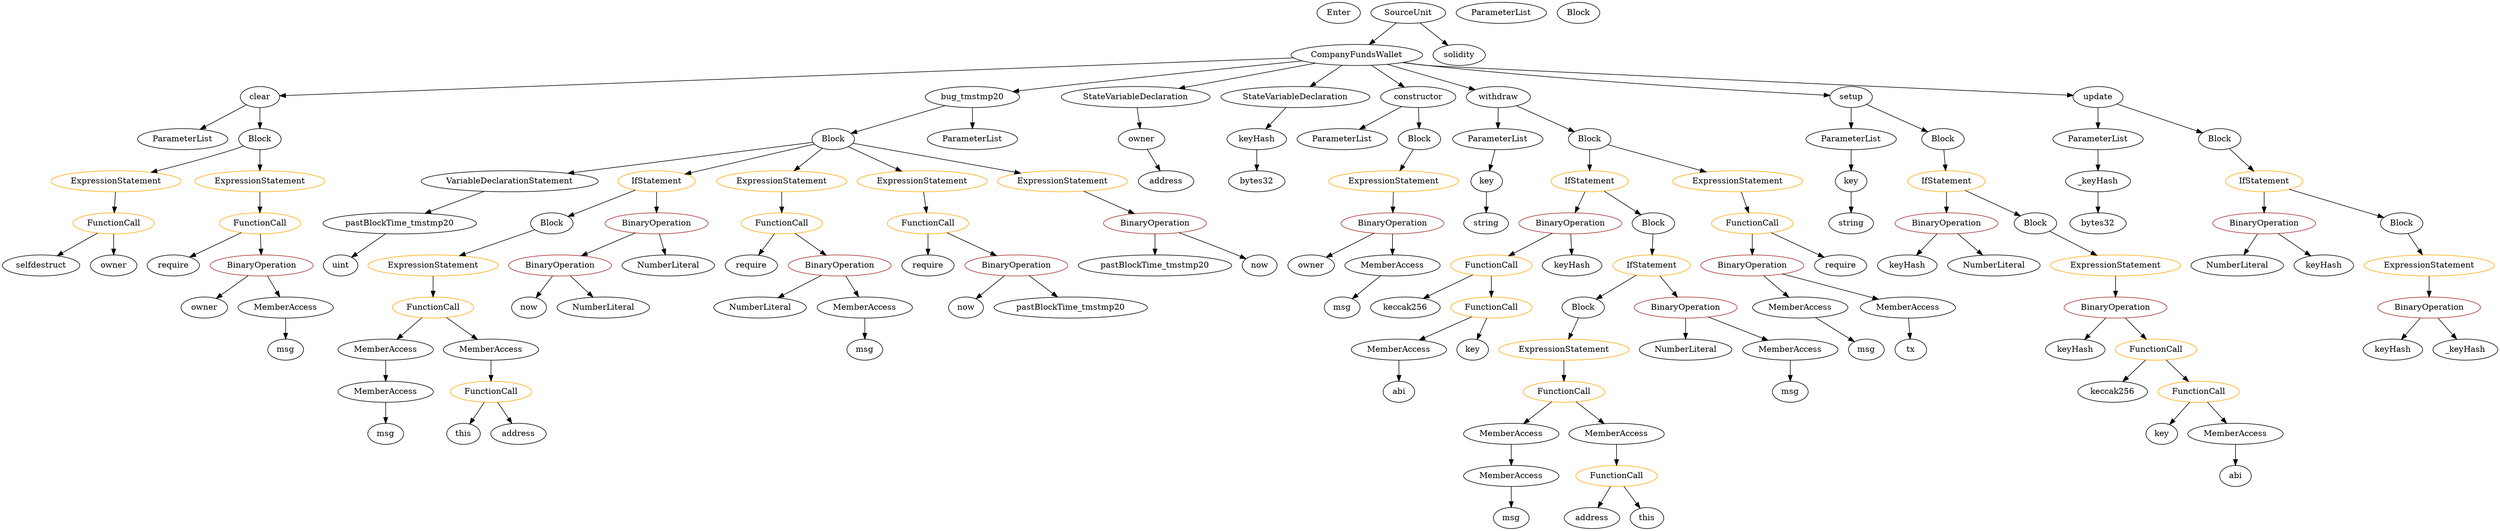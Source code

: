 strict digraph {
	graph [bb="0,0,3588.1,900"];
	node [label="\N"];
	Enter	[height=0.5,
		pos="1925.6,882",
		width=0.83628];
	Identifier_key_1	[color=black,
		height=0.5,
		label=key,
		pos="3109.6,162",
		width=0.75];
	FunctionDefinition_clear	[color=black,
		height=0.5,
		label=clear,
		pos="367.56,738",
		width=0.78084];
	ParameterList_Unnamed_4	[color=black,
		height=0.5,
		label=ParameterList,
		pos="255.56,666",
		width=1.7095];
	FunctionDefinition_clear -> ParameterList_Unnamed_4	[pos="e,280.62,682.66 347.79,724.65 331.93,714.73 309.27,700.57 290.38,688.76"];
	Block_Unnamed_8	[color=black,
		height=0.5,
		label=Block,
		pos="367.56,666",
		width=0.90558];
	FunctionDefinition_clear -> Block_Unnamed_8	[pos="e,367.56,684.1 367.56,719.7 367.56,712.41 367.56,703.73 367.56,695.54"];
	NumberLiteral_Unnamed	[color=black,
		height=0.5,
		label=NumberLiteral,
		pos="2437.6,306",
		width=1.765];
	VariableDeclarationStatement_Unnamed	[color=black,
		height=0.5,
		label=VariableDeclarationStatement,
		pos="667.56,594",
		width=3.3174];
	VariableDeclaration_pastBlockTime_tmstmp20	[color=black,
		height=0.5,
		label=pastBlockTime_tmstmp20,
		pos="581.56,522",
		width=3.0263];
	VariableDeclarationStatement_Unnamed -> VariableDeclaration_pastBlockTime_tmstmp20	[pos="e,602.48,540.03 646.74,576.05 636.05,567.35 622.83,556.59 611.1,547.04"];
	MemberAccess_Unnamed_3	[color=black,
		height=0.5,
		label=MemberAccess,
		pos="2020.6,306",
		width=1.9174];
	Identifier_abi	[color=black,
		height=0.5,
		label=abi,
		pos="2020.6,234",
		width=0.75];
	MemberAccess_Unnamed_3 -> Identifier_abi	[pos="e,2020.6,252.1 2020.6,287.7 2020.6,280.41 2020.6,271.73 2020.6,263.54"];
	Block_Unnamed_11	[color=black,
		height=0.5,
		label=Block,
		pos="791.56,522",
		width=0.90558];
	ExpressionStatement_Unnamed_10	[color=orange,
		height=0.5,
		label=ExpressionStatement,
		pos="622.56,450",
		width=2.458];
	Block_Unnamed_11 -> ExpressionStatement_Unnamed_10	[pos="e,660.41,466.68 765.89,510.37 740.78,499.97 701.91,483.87 670.98,471.06"];
	ElementaryTypeName_string_1	[color=black,
		height=0.5,
		label=string,
		pos="2665.6,522",
		width=0.864];
	ParameterList_Unnamed	[color=black,
		height=0.5,
		label=ParameterList,
		pos="1927.6,666",
		width=1.7095];
	Identifier_require_3	[color=black,
		height=0.5,
		label=require,
		pos="1323.6,450",
		width=1.0026];
	IfStatement_Unnamed	[color=orange,
		height=0.5,
		label=IfStatement,
		pos="2283.6,594",
		width=1.4739];
	BinaryOperation_Unnamed_2	[color=brown,
		height=0.5,
		label=BinaryOperation,
		pos="2263.6,522",
		width=1.9867];
	IfStatement_Unnamed -> BinaryOperation_Unnamed_2	[pos="e,2268.4,540.1 2278.6,575.7 2276.5,568.24 2273.9,559.32 2271.5,550.97"];
	Block_Unnamed_2	[color=black,
		height=0.5,
		label=Block,
		pos="2385.6,522",
		width=0.90558];
	IfStatement_Unnamed -> Block_Unnamed_2	[pos="e,2365.8,536.53 2306.4,577.29 2321.2,567.14 2340.6,553.85 2356.5,542.96"];
	ExpressionStatement_Unnamed_4	[color=orange,
		height=0.5,
		label=ExpressionStatement,
		pos="3486.6,450",
		width=2.458];
	BinaryOperation_Unnamed_7	[color=brown,
		height=0.5,
		label=BinaryOperation,
		pos="3486.6,378",
		width=1.9867];
	ExpressionStatement_Unnamed_4 -> BinaryOperation_Unnamed_7	[pos="e,3486.6,396.1 3486.6,431.7 3486.6,424.41 3486.6,415.73 3486.6,407.54"];
	BinaryOperation_Unnamed_13	[color=brown,
		height=0.5,
		label=BinaryOperation,
		pos="800.56,450",
		width=1.9867];
	Identifier_now_2	[color=black,
		height=0.5,
		label=now,
		pos="779.56,378",
		width=0.75];
	BinaryOperation_Unnamed_13 -> Identifier_now_2	[pos="e,784.69,396.1 795.37,431.7 793.13,424.24 790.46,415.32 787.95,406.97"];
	NumberLiteral_Unnamed_4	[color=black,
		height=0.5,
		label=NumberLiteral,
		pos="888.56,378",
		width=1.765];
	BinaryOperation_Unnamed_13 -> NumberLiteral_Unnamed_4	[pos="e,867.85,395.47 821.41,432.41 832.59,423.52 846.56,412.41 858.85,402.63"];
	NumberLiteral_Unnamed_3	[color=black,
		height=0.5,
		label=NumberLiteral,
		pos="1066.6,378",
		width=1.765];
	MemberAccess_Unnamed_11	[color=black,
		height=0.5,
		label=MemberAccess,
		pos="554.56,306",
		width=1.9174];
	MemberAccess_Unnamed_12	[color=black,
		height=0.5,
		label=MemberAccess,
		pos="554.56,234",
		width=1.9174];
	MemberAccess_Unnamed_11 -> MemberAccess_Unnamed_12	[pos="e,554.56,252.1 554.56,287.7 554.56,280.41 554.56,271.73 554.56,263.54"];
	Parameter__keyHash	[color=black,
		height=0.5,
		label=_keyHash,
		pos="3029.6,594",
		width=1.3214];
	ElementaryTypeName_bytes32_1	[color=black,
		height=0.5,
		label=bytes32,
		pos="3029.6,522",
		width=1.0996];
	Parameter__keyHash -> ElementaryTypeName_bytes32_1	[pos="e,3029.6,540.1 3029.6,575.7 3029.6,568.41 3029.6,559.73 3029.6,551.54"];
	Identifier_msg_4	[color=black,
		height=0.5,
		label=msg,
		pos="406.56,306",
		width=0.75];
	ParameterList_Unnamed_3	[color=black,
		height=0.5,
		label=ParameterList,
		pos="3029.6,666",
		width=1.7095];
	ParameterList_Unnamed_3 -> Parameter__keyHash	[pos="e,3029.6,612.1 3029.6,647.7 3029.6,640.41 3029.6,631.73 3029.6,623.54"];
	ElementaryTypeName_string	[color=black,
		height=0.5,
		label=string,
		pos="2142.6,522",
		width=0.864];
	Identifier_msg_2	[color=black,
		height=0.5,
		label=msg,
		pos="2588.6,234",
		width=0.75];
	ExpressionStatement_Unnamed_1	[color=orange,
		height=0.5,
		label=ExpressionStatement,
		pos="2493.6,594",
		width=2.458];
	FunctionCall_Unnamed	[color=orange,
		height=0.5,
		label=FunctionCall,
		pos="2526.6,522",
		width=1.6125];
	ExpressionStatement_Unnamed_1 -> FunctionCall_Unnamed	[pos="e,2518.5,540.1 2501.7,575.7 2505.3,568.07 2509.6,558.92 2513.6,550.4"];
	Identifier_msg_3	[color=black,
		height=0.5,
		label=msg,
		pos="2189.6,18",
		width=0.75];
	Identifier_keyHash_1	[color=black,
		height=0.5,
		label=keyHash,
		pos="2749.6,450",
		width=1.1828];
	ContractDefinition_CompanyFundsWallet	[color=black,
		height=0.5,
		label=CompanyFundsWallet,
		pos="1951.6,810",
		width=2.6105];
	ContractDefinition_CompanyFundsWallet -> FunctionDefinition_clear	[pos="e,395.84,740.25 1860.7,804.99 1561.3,791.75 613.13,749.85 407.25,740.75"];
	FunctionDefinition_bug_tmstmp20	[color=black,
		height=0.5,
		label=bug_tmstmp20,
		pos="1339.6,738",
		width=1.8481];
	ContractDefinition_CompanyFundsWallet -> FunctionDefinition_bug_tmstmp20	[pos="e,1400,745.91 1872.5,799.96 1752.6,786.24 1526.5,760.38 1411.1,747.19"];
	StateVariableDeclaration_Unnamed_1	[color=black,
		height=0.5,
		label=StateVariableDeclaration,
		pos="1644.6,738",
		width=2.8184];
	ContractDefinition_CompanyFundsWallet -> StateVariableDeclaration_Unnamed_1	[pos="e,1705.3,752.85 1892.7,795.59 1842.5,784.13 1770.1,767.62 1716.4,755.39"];
	StateVariableDeclaration_Unnamed	[color=black,
		height=0.5,
		label=StateVariableDeclaration,
		pos="1865.6,738",
		width=2.8184];
	ContractDefinition_CompanyFundsWallet -> StateVariableDeclaration_Unnamed	[pos="e,1886.5,756.03 1930.7,792.05 1920,783.35 1906.8,772.59 1895.1,763.04"];
	FunctionDefinition_constructor	[color=black,
		height=0.5,
		label=constructor,
		pos="2038.6,738",
		width=1.4877];
	ContractDefinition_CompanyFundsWallet -> FunctionDefinition_constructor	[pos="e,2018.6,755.07 1972.6,792.05 1983.8,783.09 1997.6,771.95 2009.7,762.2"];
	FunctionDefinition_withdraw	[color=black,
		height=0.5,
		label=withdraw,
		pos="2154.6,738",
		width=1.2382];
	ContractDefinition_CompanyFundsWallet -> FunctionDefinition_withdraw	[pos="e,2121.4,750.44 1995.9,793.72 2030,781.96 2076.9,765.79 2110.8,754.08"];
	FunctionDefinition_setup	[color=black,
		height=0.5,
		label=setup,
		pos="2665.6,738",
		width=0.85014];
	ContractDefinition_CompanyFundsWallet -> FunctionDefinition_setup	[pos="e,2635,740.82 2019,797.1 2030.9,795.23 2043.1,793.45 2054.6,792 2267.7,765.2 2524.5,747.72 2623.7,741.52"];
	FunctionDefinition_update	[color=black,
		height=0.5,
		label=update,
		pos="3029.6,738",
		width=0.98875];
	ContractDefinition_CompanyFundsWallet -> FunctionDefinition_update	[pos="e,2994.1,740.88 2018.2,796.91 2030.3,795.03 2042.8,793.29 2054.6,792 2077.9,789.45 2791.5,751.6 2982.8,741.47"];
	MemberAccess_Unnamed_4	[color=black,
		height=0.5,
		label=MemberAccess,
		pos="2588.6,306",
		width=1.9174];
	MemberAccess_Unnamed_4 -> Identifier_msg_2	[pos="e,2588.6,252.1 2588.6,287.7 2588.6,280.41 2588.6,271.73 2588.6,263.54"];
	IfStatement_Unnamed_2	[color=orange,
		height=0.5,
		label=IfStatement,
		pos="2804.6,594",
		width=1.4739];
	BinaryOperation_Unnamed_4	[color=brown,
		height=0.5,
		label=BinaryOperation,
		pos="2804.6,522",
		width=1.9867];
	IfStatement_Unnamed_2 -> BinaryOperation_Unnamed_4	[pos="e,2804.6,540.1 2804.6,575.7 2804.6,568.41 2804.6,559.73 2804.6,551.54"];
	Block_Unnamed_5	[color=black,
		height=0.5,
		label=Block,
		pos="2935.6,522",
		width=0.90558];
	IfStatement_Unnamed_2 -> Block_Unnamed_5	[pos="e,2912.9,535.09 2832,578.33 2852.7,567.3 2881,552.16 2902.8,540.5"];
	Identifier_pastBlockTime_tmstmp20_1	[color=black,
		height=0.5,
		label=pastBlockTime_tmstmp20,
		pos="1647.6,450",
		width=3.0263];
	FunctionCall_Unnamed_9	[color=orange,
		height=0.5,
		label=FunctionCall,
		pos="1126.6,522",
		width=1.6125];
	Identifier_require_2	[color=black,
		height=0.5,
		label=require,
		pos="1071.6,450",
		width=1.0026];
	FunctionCall_Unnamed_9 -> Identifier_require_2	[pos="e,1084.4,467.31 1113.2,504.05 1106.7,495.68 1098.6,485.4 1091.3,476.13"];
	BinaryOperation_Unnamed_9	[color=brown,
		height=0.5,
		label=BinaryOperation,
		pos="1197.6,450",
		width=1.9867];
	FunctionCall_Unnamed_9 -> BinaryOperation_Unnamed_9	[pos="e,1180.4,467.96 1143.4,504.41 1152,495.91 1162.7,485.37 1172.3,475.91"];
	Block_Unnamed_10	[color=black,
		height=0.5,
		label=Block,
		pos="1185.6,666",
		width=0.90558];
	FunctionDefinition_bug_tmstmp20 -> Block_Unnamed_10	[pos="e,1210,678.09 1306.5,721.98 1281.2,710.45 1246.2,694.57 1220.4,682.84"];
	ParameterList_Unnamed_6	[color=black,
		height=0.5,
		label=ParameterList,
		pos="1339.6,666",
		width=1.7095];
	FunctionDefinition_bug_tmstmp20 -> ParameterList_Unnamed_6	[pos="e,1339.6,684.1 1339.6,719.7 1339.6,712.41 1339.6,703.73 1339.6,695.54"];
	Block_Unnamed_3	[color=black,
		height=0.5,
		label=Block,
		pos="2291.6,378",
		width=0.90558];
	ExpressionStatement_Unnamed_2	[color=orange,
		height=0.5,
		label=ExpressionStatement,
		pos="2267.6,306",
		width=2.458];
	Block_Unnamed_3 -> ExpressionStatement_Unnamed_2	[pos="e,2273.5,324.28 2285.7,360.05 2283.2,352.52 2280.1,343.44 2277.1,334.94"];
	ParameterList_Unnamed_2	[color=black,
		height=0.5,
		label=ParameterList,
		pos="2665.6,666",
		width=1.7095];
	Parameter_key_1	[color=black,
		height=0.5,
		label=key,
		pos="2665.6,594",
		width=0.75];
	ParameterList_Unnamed_2 -> Parameter_key_1	[pos="e,2665.6,612.1 2665.6,647.7 2665.6,640.41 2665.6,631.73 2665.6,623.54"];
	Block_Unnamed_10 -> VariableDeclarationStatement_Unnamed	[pos="e,754.22,606.71 1153.9,660.73 1078.3,650.5 884.35,624.3 765.48,608.23"];
	IfStatement_Unnamed_4	[color=orange,
		height=0.5,
		label=IfStatement,
		pos="930.56,594",
		width=1.4739];
	Block_Unnamed_10 -> IfStatement_Unnamed_4	[pos="e,970.93,606.08 1156.8,657.11 1114.4,645.46 1034.3,623.48 981.71,609.04"];
	ExpressionStatement_Unnamed_7	[color=orange,
		height=0.5,
		label=ExpressionStatement,
		pos="1126.6,594",
		width=2.458];
	Block_Unnamed_10 -> ExpressionStatement_Unnamed_7	[pos="e,1140.7,611.8 1172.2,649.12 1165.1,640.68 1156.1,630.1 1148.1,620.55"];
	ExpressionStatement_Unnamed_8	[color=orange,
		height=0.5,
		label=ExpressionStatement,
		pos="1321.6,594",
		width=2.458];
	Block_Unnamed_10 -> ExpressionStatement_Unnamed_8	[pos="e,1290.1,611.2 1208.9,652.97 1228.5,642.92 1256.7,628.36 1280.1,616.34"];
	ExpressionStatement_Unnamed_9	[color=orange,
		height=0.5,
		label=ExpressionStatement,
		pos="1516.6,594",
		width=2.458];
	Block_Unnamed_10 -> ExpressionStatement_Unnamed_9	[pos="e,1456.8,607.63 1215.8,658.6 1267.5,647.66 1374.3,625.08 1445.7,609.98"];
	BinaryOperation_Unnamed_4 -> Identifier_keyHash_1	[pos="e,2762.4,467.31 2791.2,504.05 2784.7,495.68 2776.6,485.4 2769.3,476.13"];
	NumberLiteral_Unnamed_1	[color=black,
		height=0.5,
		label=NumberLiteral,
		pos="2873.6,450",
		width=1.765];
	BinaryOperation_Unnamed_4 -> NumberLiteral_Unnamed_1	[pos="e,2857,467.79 2821.3,504.05 2829.6,495.63 2839.8,485.28 2848.9,475.97"];
	ElementaryTypeName_address	[color=black,
		height=0.5,
		label=address,
		pos="1662.6,594",
		width=1.0996];
	Identifier_msg_5	[color=black,
		height=0.5,
		label=msg,
		pos="1217.6,306",
		width=0.75];
	NumberLiteral_Unnamed_2	[color=black,
		height=0.5,
		label=NumberLiteral,
		pos="3213.6,450",
		width=1.765];
	Identifier_keyHash_2	[color=black,
		height=0.5,
		label=keyHash,
		pos="2984.6,306",
		width=1.1828];
	MemberAccess_Unnamed_10	[color=black,
		height=0.5,
		label=MemberAccess,
		pos="1217.6,378",
		width=1.9174];
	MemberAccess_Unnamed_10 -> Identifier_msg_5	[pos="e,1217.6,324.1 1217.6,359.7 1217.6,352.41 1217.6,343.73 1217.6,335.54"];
	Parameter_key_1 -> ElementaryTypeName_string_1	[pos="e,2665.6,540.1 2665.6,575.7 2665.6,568.41 2665.6,559.73 2665.6,551.54"];
	Parameter_key	[color=black,
		height=0.5,
		label=key,
		pos="2146.6,594",
		width=0.75];
	Parameter_key -> ElementaryTypeName_string	[pos="e,2143.5,540.1 2145.6,575.7 2145.2,568.41 2144.7,559.73 2144.2,551.54"];
	VariableDeclaration_owner	[color=black,
		height=0.5,
		label=owner,
		pos="1659.6,666",
		width=0.93331];
	StateVariableDeclaration_Unnamed_1 -> VariableDeclaration_owner	[pos="e,1655.9,684.1 1648.3,719.7 1649.8,712.32 1651.7,703.52 1653.5,695.25"];
	FunctionCall_Unnamed_4	[color=orange,
		height=0.5,
		label=FunctionCall,
		pos="2345.6,90",
		width=1.6125];
	ElementaryTypeName_address_1	[color=black,
		height=0.5,
		label=address,
		pos="2309.6,18",
		width=1.0996];
	FunctionCall_Unnamed_4 -> ElementaryTypeName_address_1	[pos="e,2318.2,35.789 2336.8,72.055 2332.8,64.231 2327.9,54.748 2323.4,45.977"];
	Identifier_this	[color=black,
		height=0.5,
		label=this,
		pos="2394.6,18",
		width=0.75];
	FunctionCall_Unnamed_4 -> Identifier_this	[pos="e,2383.5,34.829 2357.4,72.055 2363.3,63.646 2370.5,53.323 2377,44.025"];
	ElementaryTypeName_bytes32	[color=black,
		height=0.5,
		label=bytes32,
		pos="1805.6,594",
		width=1.0996];
	VariableDeclaration_owner -> ElementaryTypeName_address	[pos="e,1661.8,612.1 1660.3,647.7 1660.6,640.41 1661,631.73 1661.3,623.54"];
	BinaryOperation_Unnamed_11	[color=brown,
		height=0.5,
		label=BinaryOperation,
		pos="1647.6,522",
		width=1.9867];
	BinaryOperation_Unnamed_11 -> Identifier_pastBlockTime_tmstmp20_1	[pos="e,1647.6,468.1 1647.6,503.7 1647.6,496.41 1647.6,487.73 1647.6,479.54"];
	Identifier_now_1	[color=black,
		height=0.5,
		label=now,
		pos="1801.6,450",
		width=0.75];
	BinaryOperation_Unnamed_11 -> Identifier_now_1	[pos="e,1779.9,461.32 1682,505.75 1705.6,495.25 1737.5,480.92 1765.6,468 1766.9,467.4 1768.2,466.78 1769.5,466.16"];
	Block_Unnamed_4	[color=black,
		height=0.5,
		label=Block,
		pos="2800.6,666",
		width=0.90558];
	Block_Unnamed_4 -> IfStatement_Unnamed_2	[pos="e,2803.6,612.1 2801.5,647.7 2802,640.41 2802.5,631.73 2802.9,623.54"];
	BinaryOperation_Unnamed_9 -> NumberLiteral_Unnamed_3	[pos="e,1095.4,394.42 1168.2,433.29 1149.7,423.4 1125.6,410.53 1105.5,399.8"];
	BinaryOperation_Unnamed_9 -> MemberAccess_Unnamed_10	[pos="e,1212.7,396.1 1202.5,431.7 1204.6,424.24 1207.2,415.32 1209.6,406.97"];
	VariableDeclaration_keyHash	[color=black,
		height=0.5,
		label=keyHash,
		pos="1805.6,666",
		width=1.1828];
	StateVariableDeclaration_Unnamed -> VariableDeclaration_keyHash	[pos="e,1819.5,683.31 1851,720.05 1843.8,711.59 1834.9,701.19 1826.9,691.84"];
	BinaryOperation_Unnamed_6	[color=brown,
		height=0.5,
		label=BinaryOperation,
		pos="3251.6,522",
		width=1.9867];
	BinaryOperation_Unnamed_6 -> NumberLiteral_Unnamed_2	[pos="e,3222.8,468.1 3242.2,503.7 3238,495.98 3232.9,486.71 3228.3,478.11"];
	Identifier_keyHash_3	[color=black,
		height=0.5,
		label=keyHash,
		pos="3337.6,450",
		width=1.1828];
	BinaryOperation_Unnamed_6 -> Identifier_keyHash_3	[pos="e,3318.5,466.51 3271.9,504.41 3283.3,495.17 3297.6,483.54 3309.9,473.49"];
	Block_Unnamed	[color=black,
		height=0.5,
		label=Block,
		pos="2039.6,666",
		width=0.90558];
	ExpressionStatement_Unnamed	[color=orange,
		height=0.5,
		label=ExpressionStatement,
		pos="2010.6,594",
		width=2.458];
	Block_Unnamed -> ExpressionStatement_Unnamed	[pos="e,2017.7,612.28 2032.5,648.05 2029.4,640.43 2025.6,631.23 2022,622.65"];
	BinaryOperation_Unnamed_3	[color=brown,
		height=0.5,
		label=BinaryOperation,
		pos="2437.6,378",
		width=1.9867];
	BinaryOperation_Unnamed_3 -> NumberLiteral_Unnamed	[pos="e,2437.6,324.1 2437.6,359.7 2437.6,352.41 2437.6,343.73 2437.6,335.54"];
	BinaryOperation_Unnamed_3 -> MemberAccess_Unnamed_4	[pos="e,2555.8,322.21 2470.7,361.64 2492.7,351.44 2521.8,337.94 2545.6,326.92"];
	SourceUnit_Unnamed	[color=black,
		height=0.5,
		label=SourceUnit,
		pos="2026.6,882",
		width=1.46];
	SourceUnit_Unnamed -> ContractDefinition_CompanyFundsWallet	[pos="e,1969.9,828.12 2009.2,864.76 2000,856.18 1988.5,845.46 1978.2,835.86"];
	PragmaDirective_solidity	[color=black,
		height=0.5,
		label=solidity,
		pos="2101.6,810",
		width=1.0442];
	SourceUnit_Unnamed -> PragmaDirective_solidity	[pos="e,2085,826.43 2044,864.76 2053.7,855.65 2066.1,844.13 2076.8,834.09"];
	ElementaryTypeName_uint	[color=black,
		height=0.5,
		label=uint,
		pos="489.56,450",
		width=0.75];
	VariableDeclaration_pastBlockTime_tmstmp20 -> ElementaryTypeName_uint	[pos="e,507.02,464.29 559.29,504.05 546.24,494.13 529.68,481.53 515.98,471.1"];
	FunctionCall_Unnamed_1	[color=orange,
		height=0.5,
		label=FunctionCall,
		pos="2146.6,450",
		width=1.6125];
	Identifier_keccak256	[color=black,
		height=0.5,
		label=keccak256,
		pos="2020.6,378",
		width=1.3907];
	FunctionCall_Unnamed_1 -> Identifier_keccak256	[pos="e,2047,393.68 2119.2,433.81 2101,423.68 2076.8,410.24 2056.9,399.2"];
	FunctionCall_Unnamed_2	[color=orange,
		height=0.5,
		label=FunctionCall,
		pos="2146.6,378",
		width=1.6125];
	FunctionCall_Unnamed_1 -> FunctionCall_Unnamed_2	[pos="e,2146.6,396.1 2146.6,431.7 2146.6,424.41 2146.6,415.73 2146.6,407.54"];
	Identifier_keyHash	[color=black,
		height=0.5,
		label=keyHash,
		pos="2265.6,450",
		width=1.1828];
	Identifier_require_1	[color=black,
		height=0.5,
		label=require,
		pos="246.56,450",
		width=1.0026];
	BinaryOperation_Unnamed_2 -> FunctionCall_Unnamed_1	[pos="e,2172.5,466.5 2236.7,504.94 2220.6,495.29 2199.9,482.89 2182.4,472.41"];
	BinaryOperation_Unnamed_2 -> Identifier_keyHash	[pos="e,2265.1,468.1 2264.1,503.7 2264.3,496.41 2264.5,487.73 2264.7,479.54"];
	Block_Unnamed_7	[color=black,
		height=0.5,
		label=Block,
		pos="3448.6,522",
		width=0.90558];
	Block_Unnamed_7 -> ExpressionStatement_Unnamed_4	[pos="e,3477.4,467.96 3457.6,504.41 3461.9,496.51 3467.1,486.85 3471.9,477.94"];
	ExpressionStatement_Unnamed_3	[color=orange,
		height=0.5,
		label=ExpressionStatement,
		pos="3043.6,450",
		width=2.458];
	Block_Unnamed_5 -> ExpressionStatement_Unnamed_3	[pos="e,3018.1,467.49 2956.1,507.67 2971,498.03 2991.4,484.78 3008.8,473.51"];
	MemberAccess_Unnamed_5	[color=black,
		height=0.5,
		label=MemberAccess,
		pos="2189.6,162",
		width=1.9174];
	MemberAccess_Unnamed_6	[color=black,
		height=0.5,
		label=MemberAccess,
		pos="2189.6,90",
		width=1.9174];
	MemberAccess_Unnamed_5 -> MemberAccess_Unnamed_6	[pos="e,2189.6,108.1 2189.6,143.7 2189.6,136.41 2189.6,127.73 2189.6,119.54"];
	IfStatement_Unnamed_4 -> Block_Unnamed_11	[pos="e,814.8,534.7 901.76,578.5 879.42,567.24 848.41,551.63 824.98,539.83"];
	BinaryOperation_Unnamed_12	[color=brown,
		height=0.5,
		label=BinaryOperation,
		pos="930.56,522",
		width=1.9867];
	IfStatement_Unnamed_4 -> BinaryOperation_Unnamed_12	[pos="e,930.56,540.1 930.56,575.7 930.56,568.41 930.56,559.73 930.56,551.54"];
	Block_Unnamed_6	[color=black,
		height=0.5,
		label=Block,
		pos="3208.6,666",
		width=0.90558];
	IfStatement_Unnamed_3	[color=orange,
		height=0.5,
		label=IfStatement,
		pos="3251.6,594",
		width=1.4739];
	Block_Unnamed_6 -> IfStatement_Unnamed_3	[pos="e,3241.1,611.96 3218.7,648.41 3223.7,640.42 3229.7,630.64 3235.2,621.64"];
	Identifier_now	[color=black,
		height=0.5,
		label=now,
		pos="1400.6,378",
		width=0.75];
	Identifier_this_1	[color=black,
		height=0.5,
		label=this,
		pos="668.56,162",
		width=0.75];
	IfStatement_Unnamed_1	[color=orange,
		height=0.5,
		label=IfStatement,
		pos="2383.6,450",
		width=1.4739];
	Block_Unnamed_2 -> IfStatement_Unnamed_1	[pos="e,2384,468.1 2385.1,503.7 2384.9,496.41 2384.6,487.73 2384.4,479.54"];
	FunctionCall_Unnamed_8	[color=orange,
		height=0.5,
		label=FunctionCall,
		pos="158.56,522",
		width=1.6125];
	Identifier_selfdestruct	[color=black,
		height=0.5,
		label=selfdestruct,
		pos="53.559,450",
		width=1.4877];
	FunctionCall_Unnamed_8 -> Identifier_selfdestruct	[pos="e,76.929,466.58 134.73,505.12 120.4,495.56 101.96,483.27 86.276,472.81"];
	Identifier_owner_2	[color=black,
		height=0.5,
		label=owner,
		pos="158.56,450",
		width=0.93331];
	FunctionCall_Unnamed_8 -> Identifier_owner_2	[pos="e,158.56,468.1 158.56,503.7 158.56,496.41 158.56,487.73 158.56,479.54"];
	ParameterList_Unnamed_1	[color=black,
		height=0.5,
		label=ParameterList,
		pos="2153.6,666",
		width=1.7095];
	ParameterList_Unnamed_1 -> Parameter_key	[pos="e,2148.3,612.1 2151.8,647.7 2151.1,640.41 2150.2,631.73 2149.4,623.54"];
	MemberAccess_Unnamed_6 -> Identifier_msg_3	[pos="e,2189.6,36.104 2189.6,71.697 2189.6,64.407 2189.6,55.726 2189.6,47.536"];
	BinaryOperation_Unnamed_10	[color=brown,
		height=0.5,
		label=BinaryOperation,
		pos="1449.6,450",
		width=1.9867];
	BinaryOperation_Unnamed_10 -> Identifier_now	[pos="e,1411.6,394.83 1437.7,432.05 1431.8,423.65 1424.6,413.32 1418.1,404.02"];
	Identifier_pastBlockTime_tmstmp20	[color=black,
		height=0.5,
		label=pastBlockTime_tmstmp20,
		pos="1554.6,378",
		width=3.0263];
	BinaryOperation_Unnamed_10 -> Identifier_pastBlockTime_tmstmp20	[pos="e,1529.2,395.88 1473.9,432.76 1487.5,423.69 1504.7,412.22 1519.7,402.21"];
	FunctionDefinition_constructor -> ParameterList_Unnamed	[pos="e,1952.6,682.81 2014.2,721.64 1998.9,712.02 1979,699.47 1962.2,688.82"];
	FunctionDefinition_constructor -> Block_Unnamed	[pos="e,2039.3,684.1 2038.8,719.7 2038.9,712.41 2039,703.73 2039.2,695.54"];
	Identifier_owner	[color=black,
		height=0.5,
		label=owner,
		pos="1880.6,450",
		width=0.93331];
	BinaryOperation_Unnamed	[color=brown,
		height=0.5,
		label=BinaryOperation,
		pos="2001.6,522",
		width=1.9867];
	ExpressionStatement_Unnamed -> BinaryOperation_Unnamed	[pos="e,2003.8,540.1 2008.3,575.7 2007.4,568.32 2006.3,559.52 2005.2,551.25"];
	Identifier_keccak256_1	[color=black,
		height=0.5,
		label=keccak256,
		pos="3040.6,234",
		width=1.3907];
	FunctionCall_Unnamed_12	[color=orange,
		height=0.5,
		label=FunctionCall,
		pos="710.56,234",
		width=1.6125];
	FunctionCall_Unnamed_12 -> Identifier_this_1	[pos="e,678.06,178.83 700.39,216.05 695.45,207.82 689.41,197.76 683.93,188.61"];
	ElementaryTypeName_address_2	[color=black,
		height=0.5,
		label=address,
		pos="753.56,162",
		width=1.0996];
	FunctionCall_Unnamed_12 -> ElementaryTypeName_address_2	[pos="e,743.25,179.79 720.97,216.05 725.88,208.06 731.86,198.33 737.34,189.4"];
	BinaryOperation_Unnamed -> Identifier_owner	[pos="e,1902.9,463.94 1973.8,504.94 1955.6,494.4 1931.7,480.59 1912.7,469.57"];
	MemberAccess_Unnamed	[color=black,
		height=0.5,
		label=MemberAccess,
		pos="2001.6,450",
		width=1.9174];
	BinaryOperation_Unnamed -> MemberAccess_Unnamed	[pos="e,2001.6,468.1 2001.6,503.7 2001.6,496.41 2001.6,487.73 2001.6,479.54"];
	BinaryOperation_Unnamed_8	[color=brown,
		height=0.5,
		label=BinaryOperation,
		pos="372.56,450",
		width=1.9867];
	Identifier_owner_1	[color=black,
		height=0.5,
		label=owner,
		pos="285.56,378",
		width=0.93331];
	BinaryOperation_Unnamed_8 -> Identifier_owner_1	[pos="e,303.67,393.57 351.94,432.41 340.13,422.91 325.18,410.88 312.46,400.65"];
	MemberAccess_Unnamed_9	[color=black,
		height=0.5,
		label=MemberAccess,
		pos="406.56,378",
		width=1.9174];
	BinaryOperation_Unnamed_8 -> MemberAccess_Unnamed_9	[pos="e,398.25,396.1 380.96,431.7 384.67,424.07 389.11,414.92 393.25,406.4"];
	FunctionCall_Unnamed_5	[color=orange,
		height=0.5,
		label=FunctionCall,
		pos="3103.6,306",
		width=1.6125];
	FunctionCall_Unnamed_5 -> Identifier_keccak256_1	[pos="e,3055.4,251.47 3088.6,288.41 3080.9,279.87 3071.4,269.28 3062.9,259.79"];
	FunctionCall_Unnamed_6	[color=orange,
		height=0.5,
		label=FunctionCall,
		pos="3166.6,234",
		width=1.6125];
	FunctionCall_Unnamed_5 -> FunctionCall_Unnamed_6	[pos="e,3151.7,251.47 3118.5,288.41 3126.2,279.87 3135.7,269.28 3144.3,259.79"];
	FunctionDefinition_withdraw -> ParameterList_Unnamed_1	[pos="e,2153.8,684.1 2154.3,719.7 2154.2,712.41 2154.1,703.73 2154,695.54"];
	Block_Unnamed_1	[color=black,
		height=0.5,
		label=Block,
		pos="2283.6,666",
		width=0.90558];
	FunctionDefinition_withdraw -> Block_Unnamed_1	[pos="e,2260.8,679.33 2180.4,723 2200.7,711.98 2229.1,696.55 2251,684.68"];
	Identifier_key	[color=black,
		height=0.5,
		label=key,
		pos="2134.6,306",
		width=0.75];
	MemberAccess_Unnamed_8	[color=black,
		height=0.5,
		label=MemberAccess,
		pos="3223.6,162",
		width=1.9174];
	Identifier_abi_1	[color=black,
		height=0.5,
		label=abi,
		pos="3223.6,90",
		width=0.75];
	MemberAccess_Unnamed_8 -> Identifier_abi_1	[pos="e,3223.6,108.1 3223.6,143.7 3223.6,136.41 3223.6,127.73 3223.6,119.54"];
	ParameterList_Unnamed_5	[color=black,
		height=0.5,
		label=ParameterList,
		pos="2158.6,882",
		width=1.7095];
	BinaryOperation_Unnamed_1	[color=brown,
		height=0.5,
		label=BinaryOperation,
		pos="2526.6,450",
		width=1.9867];
	FunctionCall_Unnamed -> BinaryOperation_Unnamed_1	[pos="e,2526.6,468.1 2526.6,503.7 2526.6,496.41 2526.6,487.73 2526.6,479.54"];
	Identifier_require	[color=black,
		height=0.5,
		label=require,
		pos="2652.6,450",
		width=1.0026];
	FunctionCall_Unnamed -> Identifier_require	[pos="e,2629.1,464.04 2553.9,505.81 2573.1,495.15 2598.9,480.83 2619.3,469.5"];
	FunctionCall_Unnamed_3	[color=orange,
		height=0.5,
		label=FunctionCall,
		pos="2267.6,234",
		width=1.6125];
	ExpressionStatement_Unnamed_2 -> FunctionCall_Unnamed_3	[pos="e,2267.6,252.1 2267.6,287.7 2267.6,280.41 2267.6,271.73 2267.6,263.54"];
	Identifier_msg_1	[color=black,
		height=0.5,
		label=msg,
		pos="2702.6,306",
		width=0.75];
	MemberAccess_Unnamed_1	[color=black,
		height=0.5,
		label=MemberAccess,
		pos="2602.6,378",
		width=1.9174];
	BinaryOperation_Unnamed_1 -> MemberAccess_Unnamed_1	[pos="e,2584.4,395.71 2544.6,432.41 2554,423.76 2565.6,413 2576,403.42"];
	MemberAccess_Unnamed_2	[color=black,
		height=0.5,
		label=MemberAccess,
		pos="2769.6,378",
		width=1.9174];
	BinaryOperation_Unnamed_1 -> MemberAccess_Unnamed_2	[pos="e,2724.5,391.99 2572.3,435.83 2612.4,424.28 2670.8,407.45 2713.6,395.11"];
	ExpressionStatement_Unnamed_7 -> FunctionCall_Unnamed_9	[pos="e,1126.6,540.1 1126.6,575.7 1126.6,568.41 1126.6,559.73 1126.6,551.54"];
	FunctionCall_Unnamed_10	[color=orange,
		height=0.5,
		label=FunctionCall,
		pos="1323.6,522",
		width=1.6125];
	FunctionCall_Unnamed_10 -> Identifier_require_3	[pos="e,1323.6,468.1 1323.6,503.7 1323.6,496.41 1323.6,487.73 1323.6,479.54"];
	FunctionCall_Unnamed_10 -> BinaryOperation_Unnamed_10	[pos="e,1421,466.89 1350.9,505.81 1368.4,496.06 1391.5,483.26 1410.9,472.48"];
	BinaryOperation_Unnamed_5	[color=brown,
		height=0.5,
		label=BinaryOperation,
		pos="3043.6,378",
		width=1.9867];
	BinaryOperation_Unnamed_5 -> Identifier_keyHash_2	[pos="e,2998.3,323.31 3029.3,360.05 3022.1,351.59 3013.4,341.19 3005.5,331.84"];
	BinaryOperation_Unnamed_5 -> FunctionCall_Unnamed_5	[pos="e,3089.2,323.79 3058.1,360.05 3065.2,351.71 3074,341.49 3081.9,332.25"];
	MemberAccess_Unnamed_13	[color=black,
		height=0.5,
		label=MemberAccess,
		pos="710.56,306",
		width=1.9174];
	MemberAccess_Unnamed_13 -> FunctionCall_Unnamed_12	[pos="e,710.56,252.1 710.56,287.7 710.56,280.41 710.56,271.73 710.56,263.54"];
	FunctionCall_Unnamed_6 -> Identifier_key_1	[pos="e,3122.1,178.36 3152.8,216.05 3145.7,207.35 3136.9,196.59 3129.1,187.03"];
	FunctionCall_Unnamed_6 -> MemberAccess_Unnamed_8	[pos="e,3209.9,179.79 3180.4,216.05 3187.1,207.8 3195.3,197.7 3202.8,188.54"];
	FunctionCall_Unnamed_11	[color=orange,
		height=0.5,
		label=FunctionCall,
		pos="622.56,378",
		width=1.6125];
	FunctionCall_Unnamed_11 -> MemberAccess_Unnamed_11	[pos="e,571.03,323.96 606.44,360.41 598.26,351.99 588.16,341.58 579.04,332.2"];
	FunctionCall_Unnamed_11 -> MemberAccess_Unnamed_13	[pos="e,689.65,323.63 642.97,360.76 654.25,351.79 668.46,340.49 680.94,330.56"];
	Identifier_msg_6	[color=black,
		height=0.5,
		label=msg,
		pos="554.56,162",
		width=0.75];
	FunctionCall_Unnamed_3 -> MemberAccess_Unnamed_5	[pos="e,2208.1,179.63 2249.5,216.76 2239.7,207.97 2227.4,196.93 2216.5,187.14"];
	MemberAccess_Unnamed_7	[color=black,
		height=0.5,
		label=MemberAccess,
		pos="2345.6,162",
		width=1.9174];
	FunctionCall_Unnamed_3 -> MemberAccess_Unnamed_7	[pos="e,2327,179.63 2285.6,216.76 2295.5,207.97 2307.8,196.93 2318.7,187.14"];
	Block_Unnamed_9	[color=black,
		height=0.5,
		label=Block,
		pos="2270.6,882",
		width=0.90558];
	Identifier_keyHash_4	[color=black,
		height=0.5,
		label=keyHash,
		pos="3432.6,306",
		width=1.1828];
	MemberAccess_Unnamed_7 -> FunctionCall_Unnamed_4	[pos="e,2345.6,108.1 2345.6,143.7 2345.6,136.41 2345.6,127.73 2345.6,119.54"];
	MemberAccess_Unnamed_1 -> Identifier_msg_1	[pos="e,2684.6,319.59 2626,360.59 2640.8,350.21 2660,336.77 2675.5,325.94"];
	ExpressionStatement_Unnamed_10 -> FunctionCall_Unnamed_11	[pos="e,622.56,396.1 622.56,431.7 622.56,424.41 622.56,415.73 622.56,407.54"];
	FunctionDefinition_setup -> ParameterList_Unnamed_2	[pos="e,2665.6,684.1 2665.6,719.7 2665.6,712.41 2665.6,703.73 2665.6,695.54"];
	FunctionDefinition_setup -> Block_Unnamed_4	[pos="e,2777.3,679.05 2687.9,725.44 2709.5,714.23 2742.6,697.08 2767.3,684.25"];
	VariableDeclaration_keyHash -> ElementaryTypeName_bytes32	[pos="e,1805.6,612.1 1805.6,647.7 1805.6,640.41 1805.6,631.73 1805.6,623.54"];
	ExpressionStatement_Unnamed_8 -> FunctionCall_Unnamed_10	[pos="e,1323.1,540.1 1322.1,575.7 1322.3,568.41 1322.5,559.73 1322.7,551.54"];
	Identifier_tx	[color=black,
		height=0.5,
		label=tx,
		pos="2774.6,306",
		width=0.75];
	MemberAccess_Unnamed_2 -> Identifier_tx	[pos="e,2773.3,324.1 2770.8,359.7 2771.3,352.41 2771.9,343.73 2772.5,335.54"];
	MemberAccess_Unnamed_12 -> Identifier_msg_6	[pos="e,554.56,180.1 554.56,215.7 554.56,208.41 554.56,199.73 554.56,191.54"];
	IfStatement_Unnamed_3 -> BinaryOperation_Unnamed_6	[pos="e,3251.6,540.1 3251.6,575.7 3251.6,568.41 3251.6,559.73 3251.6,551.54"];
	IfStatement_Unnamed_3 -> Block_Unnamed_7	[pos="e,3421.7,532.55 3287.2,580.32 3322.3,567.86 3375.6,548.92 3411.2,536.26"];
	ExpressionStatement_Unnamed_6	[color=orange,
		height=0.5,
		label=ExpressionStatement,
		pos="163.56,594",
		width=2.458];
	ExpressionStatement_Unnamed_6 -> FunctionCall_Unnamed_8	[pos="e,159.78,540.1 162.32,575.7 161.8,568.41 161.18,559.73 160.6,551.54"];
	Identifier_msg	[color=black,
		height=0.5,
		label=msg,
		pos="1925.6,378",
		width=0.75];
	ExpressionStatement_Unnamed_3 -> BinaryOperation_Unnamed_5	[pos="e,3043.6,396.1 3043.6,431.7 3043.6,424.41 3043.6,415.73 3043.6,407.54"];
	MemberAccess_Unnamed -> Identifier_msg	[pos="e,1940.9,393.11 1983.5,432.41 1973.3,422.97 1960.3,411.03 1949.3,400.83"];
	MemberAccess_Unnamed_9 -> Identifier_msg_4	[pos="e,406.56,324.1 406.56,359.7 406.56,352.41 406.56,343.73 406.56,335.54"];
	ExpressionStatement_Unnamed_9 -> BinaryOperation_Unnamed_11	[pos="e,1618.2,538.67 1546.9,576.76 1565.2,567 1588.7,554.46 1608.3,543.95"];
	BinaryOperation_Unnamed_12 -> BinaryOperation_Unnamed_13	[pos="e,829.64,466.66 901.38,505.29 883.15,495.47 859.45,482.71 839.61,472.03"];
	NumberLiteral_Unnamed_5	[color=black,
		height=0.5,
		label=NumberLiteral,
		pos="953.56,450",
		width=1.765];
	BinaryOperation_Unnamed_12 -> NumberLiteral_Unnamed_5	[pos="e,947.94,468.1 936.24,503.7 938.7,496.24 941.62,487.32 944.37,478.97"];
	ExpressionStatement_Unnamed_5	[color=orange,
		height=0.5,
		label=ExpressionStatement,
		pos="367.56,594",
		width=2.458];
	FunctionCall_Unnamed_7	[color=orange,
		height=0.5,
		label=FunctionCall,
		pos="367.56,522",
		width=1.6125];
	ExpressionStatement_Unnamed_5 -> FunctionCall_Unnamed_7	[pos="e,367.56,540.1 367.56,575.7 367.56,568.41 367.56,559.73 367.56,551.54"];
	Block_Unnamed_8 -> ExpressionStatement_Unnamed_6	[pos="e,211.69,609.56 342.53,654.26 337.28,652.11 331.76,649.92 326.56,648 292.35,635.37 253.54,622.68 222.37,612.89"];
	Block_Unnamed_8 -> ExpressionStatement_Unnamed_5	[pos="e,367.56,612.1 367.56,647.7 367.56,640.41 367.56,631.73 367.56,623.54"];
	IfStatement_Unnamed_1 -> Block_Unnamed_3	[pos="e,2310.2,393.16 2362.7,433.12 2349.8,423.35 2333.2,410.72 2319.3,400.11"];
	IfStatement_Unnamed_1 -> BinaryOperation_Unnamed_3	[pos="e,2424.5,395.96 2396.4,432.41 2402.7,424.25 2410.4,414.22 2417.5,405.07"];
	Identifier__keyHash	[color=black,
		height=0.5,
		label=_keyHash,
		pos="3540.6,306",
		width=1.3214];
	FunctionDefinition_update -> ParameterList_Unnamed_3	[pos="e,3029.6,684.1 3029.6,719.7 3029.6,712.41 3029.6,703.73 3029.6,695.54"];
	FunctionDefinition_update -> Block_Unnamed_6	[pos="e,3182.4,677.23 3057.1,726.22 3087.9,714.17 3137.9,694.63 3172,681.31"];
	FunctionCall_Unnamed_2 -> MemberAccess_Unnamed_3	[pos="e,2048.7,322.64 2119.2,361.81 2101.5,351.95 2078.1,338.96 2058.5,328.1"];
	FunctionCall_Unnamed_2 -> Identifier_key	[pos="e,2137.5,324.1 2143.6,359.7 2142.3,352.32 2140.8,343.52 2139.4,335.25"];
	Block_Unnamed_1 -> IfStatement_Unnamed	[pos="e,2283.6,612.1 2283.6,647.7 2283.6,640.41 2283.6,631.73 2283.6,623.54"];
	Block_Unnamed_1 -> ExpressionStatement_Unnamed_1	[pos="e,2448.8,609.91 2311,655.85 2343.1,645.16 2397,627.19 2437.9,613.54"];
	BinaryOperation_Unnamed_7 -> Identifier_keyHash_4	[pos="e,3445.1,323.31 3473.5,360.05 3467,351.68 3459.1,341.4 3451.9,332.13"];
	BinaryOperation_Unnamed_7 -> Identifier__keyHash	[pos="e,3527.6,323.79 3499.6,360.05 3505.9,351.89 3513.6,341.91 3520.6,332.82"];
	FunctionCall_Unnamed_7 -> Identifier_require_1	[pos="e,269.39,464.21 341,505.64 322.84,495.13 298.65,481.13 279.29,469.94"];
	FunctionCall_Unnamed_7 -> BinaryOperation_Unnamed_8	[pos="e,371.34,468.1 368.79,503.7 369.32,496.41 369.94,487.73 370.52,479.54"];
}
